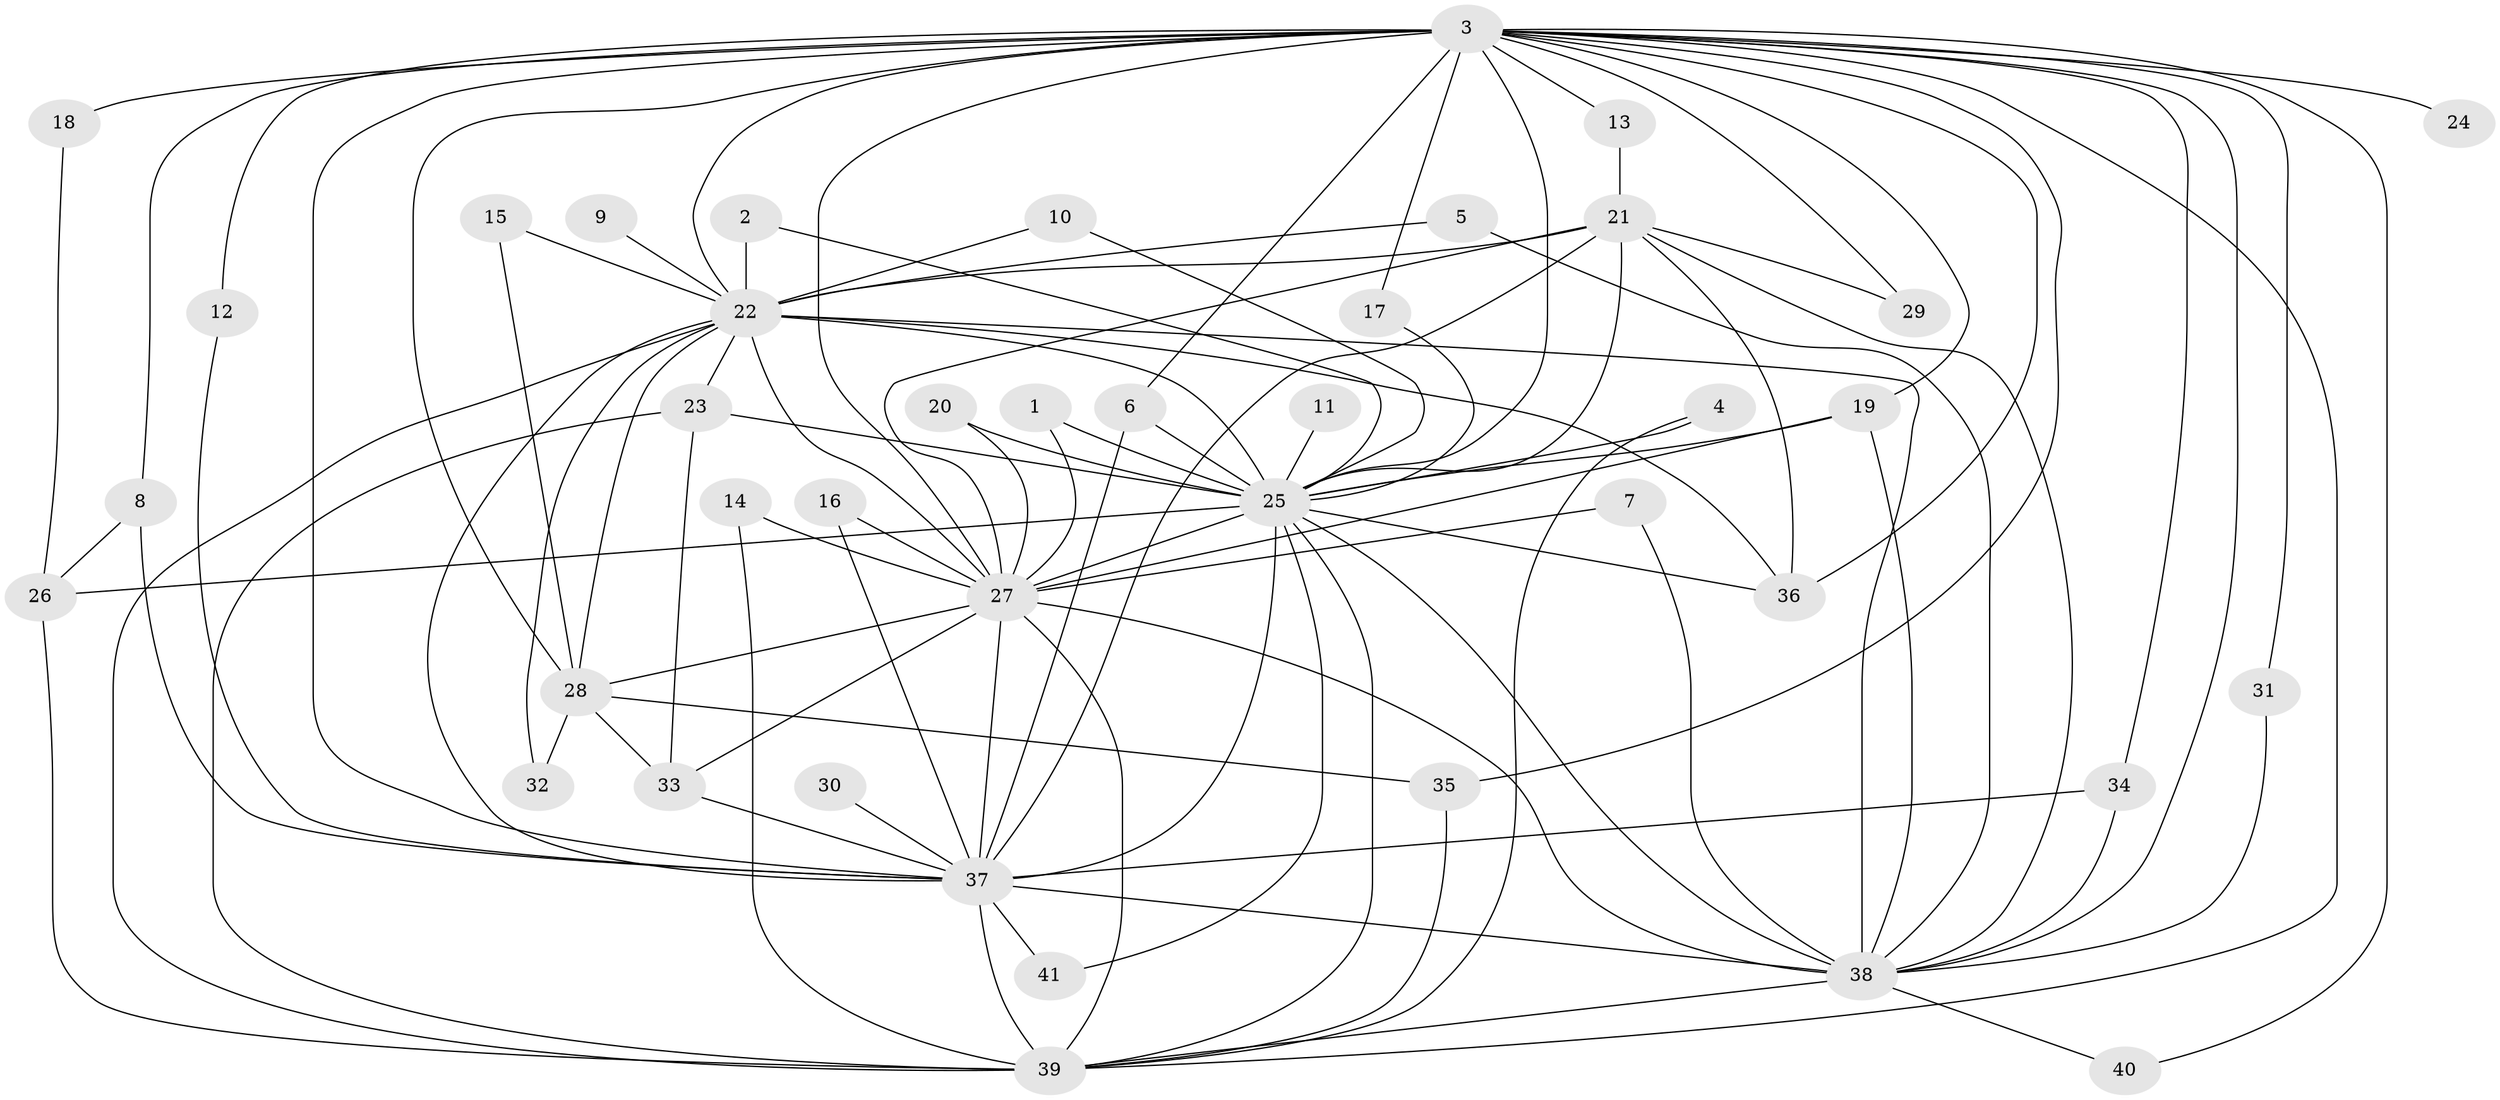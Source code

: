 // original degree distribution, {18: 0.012195121951219513, 24: 0.012195121951219513, 16: 0.012195121951219513, 23: 0.012195121951219513, 26: 0.012195121951219513, 20: 0.024390243902439025, 15: 0.036585365853658534, 2: 0.573170731707317, 3: 0.18292682926829268, 6: 0.036585365853658534, 4: 0.07317073170731707, 5: 0.012195121951219513}
// Generated by graph-tools (version 1.1) at 2025/25/03/09/25 03:25:39]
// undirected, 41 vertices, 100 edges
graph export_dot {
graph [start="1"]
  node [color=gray90,style=filled];
  1;
  2;
  3;
  4;
  5;
  6;
  7;
  8;
  9;
  10;
  11;
  12;
  13;
  14;
  15;
  16;
  17;
  18;
  19;
  20;
  21;
  22;
  23;
  24;
  25;
  26;
  27;
  28;
  29;
  30;
  31;
  32;
  33;
  34;
  35;
  36;
  37;
  38;
  39;
  40;
  41;
  1 -- 25 [weight=1.0];
  1 -- 27 [weight=1.0];
  2 -- 22 [weight=1.0];
  2 -- 25 [weight=1.0];
  3 -- 6 [weight=1.0];
  3 -- 8 [weight=1.0];
  3 -- 12 [weight=1.0];
  3 -- 13 [weight=1.0];
  3 -- 17 [weight=1.0];
  3 -- 18 [weight=1.0];
  3 -- 19 [weight=1.0];
  3 -- 22 [weight=2.0];
  3 -- 24 [weight=2.0];
  3 -- 25 [weight=4.0];
  3 -- 27 [weight=3.0];
  3 -- 28 [weight=2.0];
  3 -- 29 [weight=1.0];
  3 -- 31 [weight=1.0];
  3 -- 34 [weight=1.0];
  3 -- 35 [weight=1.0];
  3 -- 36 [weight=3.0];
  3 -- 37 [weight=8.0];
  3 -- 38 [weight=2.0];
  3 -- 39 [weight=2.0];
  3 -- 40 [weight=1.0];
  4 -- 25 [weight=1.0];
  4 -- 39 [weight=1.0];
  5 -- 22 [weight=1.0];
  5 -- 38 [weight=1.0];
  6 -- 25 [weight=1.0];
  6 -- 37 [weight=1.0];
  7 -- 27 [weight=1.0];
  7 -- 38 [weight=1.0];
  8 -- 26 [weight=1.0];
  8 -- 37 [weight=1.0];
  9 -- 22 [weight=1.0];
  10 -- 22 [weight=1.0];
  10 -- 25 [weight=1.0];
  11 -- 25 [weight=2.0];
  12 -- 37 [weight=1.0];
  13 -- 21 [weight=1.0];
  14 -- 27 [weight=1.0];
  14 -- 39 [weight=1.0];
  15 -- 22 [weight=1.0];
  15 -- 28 [weight=1.0];
  16 -- 27 [weight=1.0];
  16 -- 37 [weight=1.0];
  17 -- 25 [weight=1.0];
  18 -- 26 [weight=1.0];
  19 -- 25 [weight=1.0];
  19 -- 27 [weight=1.0];
  19 -- 38 [weight=1.0];
  20 -- 25 [weight=1.0];
  20 -- 27 [weight=1.0];
  21 -- 22 [weight=1.0];
  21 -- 25 [weight=1.0];
  21 -- 27 [weight=2.0];
  21 -- 29 [weight=1.0];
  21 -- 36 [weight=1.0];
  21 -- 37 [weight=2.0];
  21 -- 38 [weight=1.0];
  22 -- 23 [weight=1.0];
  22 -- 25 [weight=4.0];
  22 -- 27 [weight=2.0];
  22 -- 28 [weight=1.0];
  22 -- 32 [weight=1.0];
  22 -- 36 [weight=1.0];
  22 -- 37 [weight=2.0];
  22 -- 38 [weight=1.0];
  22 -- 39 [weight=1.0];
  23 -- 25 [weight=3.0];
  23 -- 33 [weight=1.0];
  23 -- 39 [weight=1.0];
  25 -- 26 [weight=2.0];
  25 -- 27 [weight=3.0];
  25 -- 36 [weight=1.0];
  25 -- 37 [weight=4.0];
  25 -- 38 [weight=2.0];
  25 -- 39 [weight=2.0];
  25 -- 41 [weight=1.0];
  26 -- 39 [weight=1.0];
  27 -- 28 [weight=1.0];
  27 -- 33 [weight=1.0];
  27 -- 37 [weight=3.0];
  27 -- 38 [weight=1.0];
  27 -- 39 [weight=1.0];
  28 -- 32 [weight=1.0];
  28 -- 33 [weight=1.0];
  28 -- 35 [weight=1.0];
  30 -- 37 [weight=2.0];
  31 -- 38 [weight=1.0];
  33 -- 37 [weight=1.0];
  34 -- 37 [weight=1.0];
  34 -- 38 [weight=1.0];
  35 -- 39 [weight=1.0];
  37 -- 38 [weight=3.0];
  37 -- 39 [weight=4.0];
  37 -- 41 [weight=1.0];
  38 -- 39 [weight=1.0];
  38 -- 40 [weight=1.0];
}
